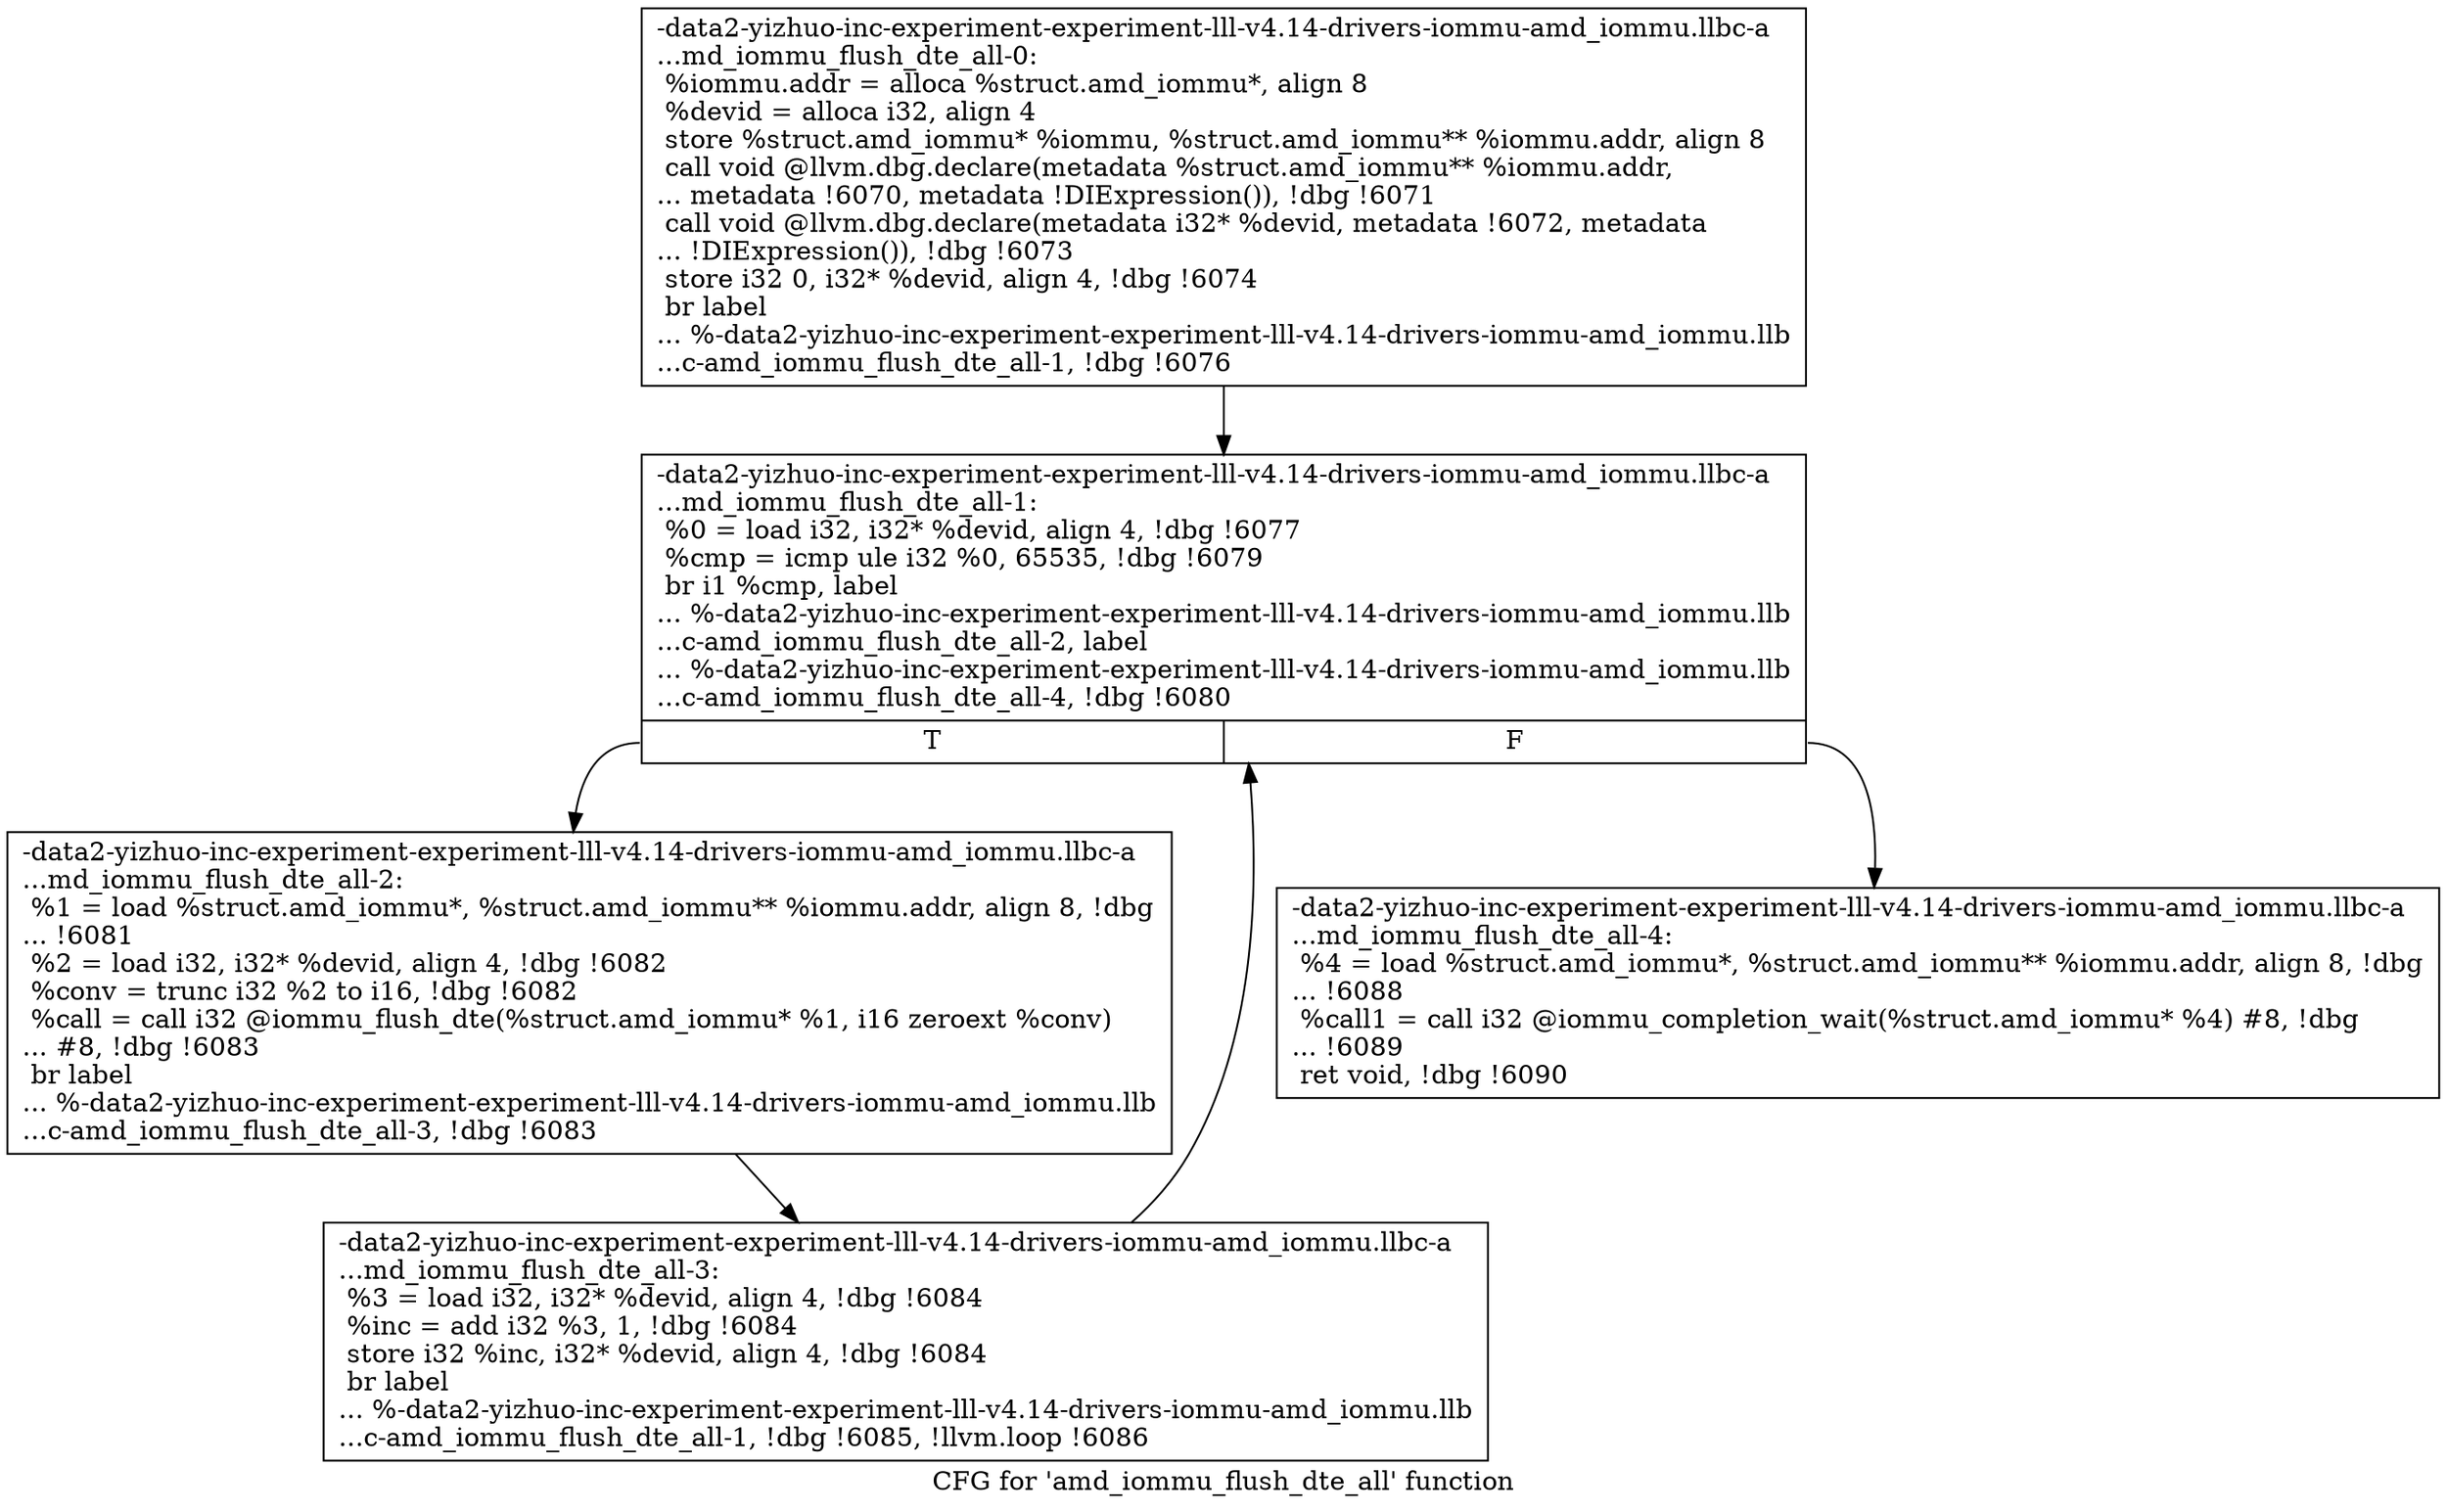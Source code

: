 digraph "CFG for 'amd_iommu_flush_dte_all' function" {
	label="CFG for 'amd_iommu_flush_dte_all' function";

	Node0x561b9464e790 [shape=record,label="{-data2-yizhuo-inc-experiment-experiment-lll-v4.14-drivers-iommu-amd_iommu.llbc-a\l...md_iommu_flush_dte_all-0:\l  %iommu.addr = alloca %struct.amd_iommu*, align 8\l  %devid = alloca i32, align 4\l  store %struct.amd_iommu* %iommu, %struct.amd_iommu** %iommu.addr, align 8\l  call void @llvm.dbg.declare(metadata %struct.amd_iommu** %iommu.addr,\l... metadata !6070, metadata !DIExpression()), !dbg !6071\l  call void @llvm.dbg.declare(metadata i32* %devid, metadata !6072, metadata\l... !DIExpression()), !dbg !6073\l  store i32 0, i32* %devid, align 4, !dbg !6074\l  br label\l... %-data2-yizhuo-inc-experiment-experiment-lll-v4.14-drivers-iommu-amd_iommu.llb\l...c-amd_iommu_flush_dte_all-1, !dbg !6076\l}"];
	Node0x561b9464e790 -> Node0x561b9464f3e0;
	Node0x561b9464f3e0 [shape=record,label="{-data2-yizhuo-inc-experiment-experiment-lll-v4.14-drivers-iommu-amd_iommu.llbc-a\l...md_iommu_flush_dte_all-1: \l  %0 = load i32, i32* %devid, align 4, !dbg !6077\l  %cmp = icmp ule i32 %0, 65535, !dbg !6079\l  br i1 %cmp, label\l... %-data2-yizhuo-inc-experiment-experiment-lll-v4.14-drivers-iommu-amd_iommu.llb\l...c-amd_iommu_flush_dte_all-2, label\l... %-data2-yizhuo-inc-experiment-experiment-lll-v4.14-drivers-iommu-amd_iommu.llb\l...c-amd_iommu_flush_dte_all-4, !dbg !6080\l|{<s0>T|<s1>F}}"];
	Node0x561b9464f3e0:s0 -> Node0x561b9464f430;
	Node0x561b9464f3e0:s1 -> Node0x561b9464f4d0;
	Node0x561b9464f430 [shape=record,label="{-data2-yizhuo-inc-experiment-experiment-lll-v4.14-drivers-iommu-amd_iommu.llbc-a\l...md_iommu_flush_dte_all-2: \l  %1 = load %struct.amd_iommu*, %struct.amd_iommu** %iommu.addr, align 8, !dbg\l... !6081\l  %2 = load i32, i32* %devid, align 4, !dbg !6082\l  %conv = trunc i32 %2 to i16, !dbg !6082\l  %call = call i32 @iommu_flush_dte(%struct.amd_iommu* %1, i16 zeroext %conv)\l... #8, !dbg !6083\l  br label\l... %-data2-yizhuo-inc-experiment-experiment-lll-v4.14-drivers-iommu-amd_iommu.llb\l...c-amd_iommu_flush_dte_all-3, !dbg !6083\l}"];
	Node0x561b9464f430 -> Node0x561b9464f480;
	Node0x561b9464f480 [shape=record,label="{-data2-yizhuo-inc-experiment-experiment-lll-v4.14-drivers-iommu-amd_iommu.llbc-a\l...md_iommu_flush_dte_all-3: \l  %3 = load i32, i32* %devid, align 4, !dbg !6084\l  %inc = add i32 %3, 1, !dbg !6084\l  store i32 %inc, i32* %devid, align 4, !dbg !6084\l  br label\l... %-data2-yizhuo-inc-experiment-experiment-lll-v4.14-drivers-iommu-amd_iommu.llb\l...c-amd_iommu_flush_dte_all-1, !dbg !6085, !llvm.loop !6086\l}"];
	Node0x561b9464f480 -> Node0x561b9464f3e0;
	Node0x561b9464f4d0 [shape=record,label="{-data2-yizhuo-inc-experiment-experiment-lll-v4.14-drivers-iommu-amd_iommu.llbc-a\l...md_iommu_flush_dte_all-4: \l  %4 = load %struct.amd_iommu*, %struct.amd_iommu** %iommu.addr, align 8, !dbg\l... !6088\l  %call1 = call i32 @iommu_completion_wait(%struct.amd_iommu* %4) #8, !dbg\l... !6089\l  ret void, !dbg !6090\l}"];
}
